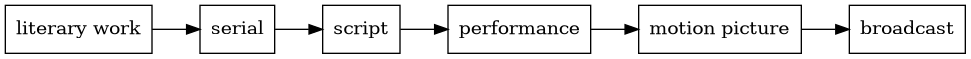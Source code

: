 @startuml
digraph CreationLifeCycleSample {
  node [shape=box]
  rankdir=LR
  "literary work" -> "serial" -> "script" -> "performance" -> "motion picture" -> "broadcast"
}
@enduml